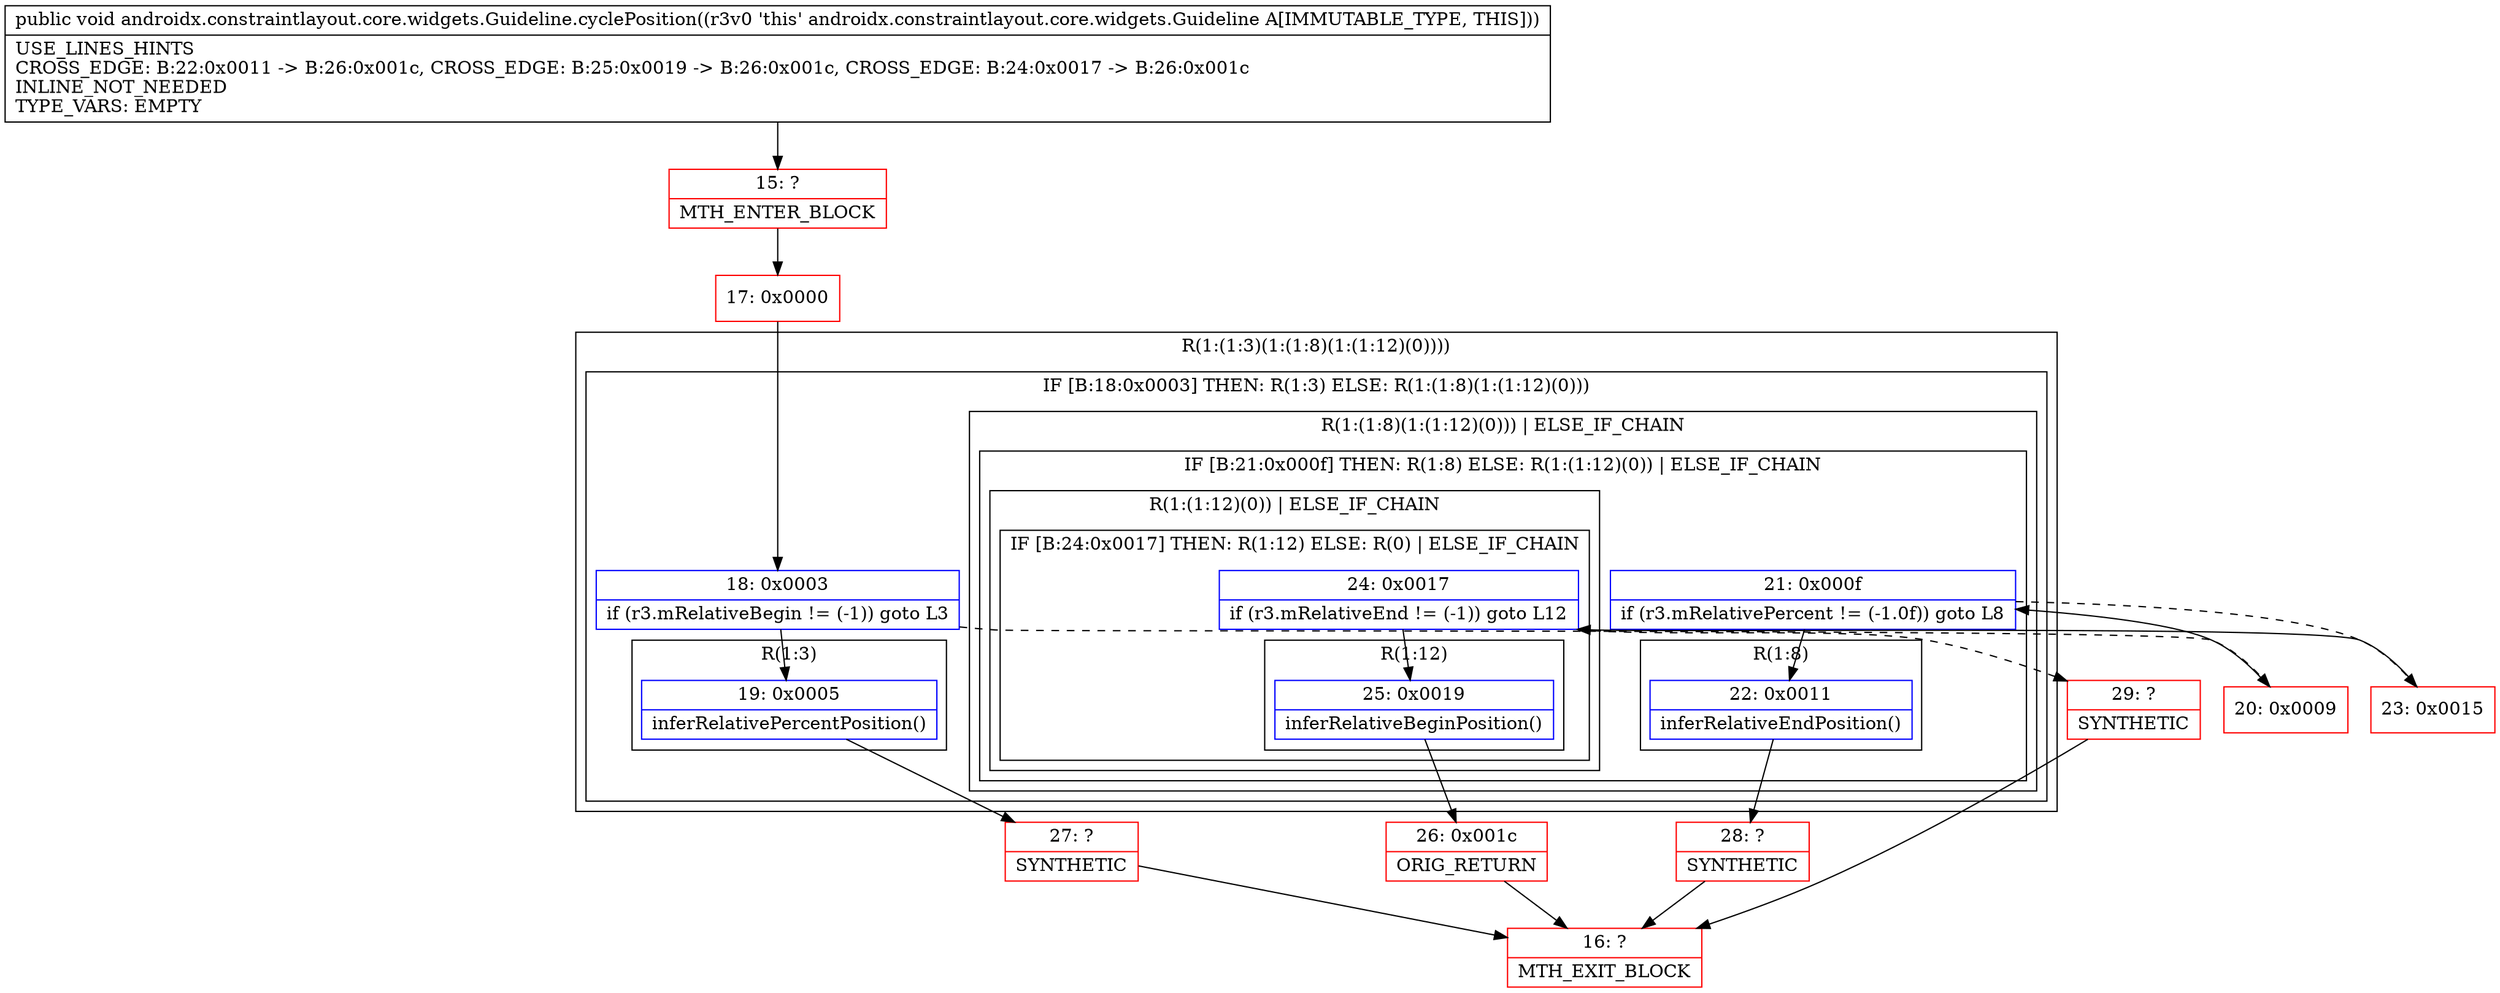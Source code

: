 digraph "CFG forandroidx.constraintlayout.core.widgets.Guideline.cyclePosition()V" {
subgraph cluster_Region_1113959037 {
label = "R(1:(1:3)(1:(1:8)(1:(1:12)(0))))";
node [shape=record,color=blue];
subgraph cluster_IfRegion_517240775 {
label = "IF [B:18:0x0003] THEN: R(1:3) ELSE: R(1:(1:8)(1:(1:12)(0)))";
node [shape=record,color=blue];
Node_18 [shape=record,label="{18\:\ 0x0003|if (r3.mRelativeBegin != (\-1)) goto L3\l}"];
subgraph cluster_Region_1480036532 {
label = "R(1:3)";
node [shape=record,color=blue];
Node_19 [shape=record,label="{19\:\ 0x0005|inferRelativePercentPosition()\l}"];
}
subgraph cluster_Region_85617988 {
label = "R(1:(1:8)(1:(1:12)(0))) | ELSE_IF_CHAIN\l";
node [shape=record,color=blue];
subgraph cluster_IfRegion_1791166936 {
label = "IF [B:21:0x000f] THEN: R(1:8) ELSE: R(1:(1:12)(0)) | ELSE_IF_CHAIN\l";
node [shape=record,color=blue];
Node_21 [shape=record,label="{21\:\ 0x000f|if (r3.mRelativePercent != (\-1.0f)) goto L8\l}"];
subgraph cluster_Region_1469325576 {
label = "R(1:8)";
node [shape=record,color=blue];
Node_22 [shape=record,label="{22\:\ 0x0011|inferRelativeEndPosition()\l}"];
}
subgraph cluster_Region_860006782 {
label = "R(1:(1:12)(0)) | ELSE_IF_CHAIN\l";
node [shape=record,color=blue];
subgraph cluster_IfRegion_1701089823 {
label = "IF [B:24:0x0017] THEN: R(1:12) ELSE: R(0) | ELSE_IF_CHAIN\l";
node [shape=record,color=blue];
Node_24 [shape=record,label="{24\:\ 0x0017|if (r3.mRelativeEnd != (\-1)) goto L12\l}"];
subgraph cluster_Region_396090018 {
label = "R(1:12)";
node [shape=record,color=blue];
Node_25 [shape=record,label="{25\:\ 0x0019|inferRelativeBeginPosition()\l}"];
}
subgraph cluster_Region_1643193656 {
label = "R(0)";
node [shape=record,color=blue];
}
}
}
}
}
}
}
Node_15 [shape=record,color=red,label="{15\:\ ?|MTH_ENTER_BLOCK\l}"];
Node_17 [shape=record,color=red,label="{17\:\ 0x0000}"];
Node_27 [shape=record,color=red,label="{27\:\ ?|SYNTHETIC\l}"];
Node_16 [shape=record,color=red,label="{16\:\ ?|MTH_EXIT_BLOCK\l}"];
Node_20 [shape=record,color=red,label="{20\:\ 0x0009}"];
Node_28 [shape=record,color=red,label="{28\:\ ?|SYNTHETIC\l}"];
Node_23 [shape=record,color=red,label="{23\:\ 0x0015}"];
Node_26 [shape=record,color=red,label="{26\:\ 0x001c|ORIG_RETURN\l}"];
Node_29 [shape=record,color=red,label="{29\:\ ?|SYNTHETIC\l}"];
MethodNode[shape=record,label="{public void androidx.constraintlayout.core.widgets.Guideline.cyclePosition((r3v0 'this' androidx.constraintlayout.core.widgets.Guideline A[IMMUTABLE_TYPE, THIS]))  | USE_LINES_HINTS\lCROSS_EDGE: B:22:0x0011 \-\> B:26:0x001c, CROSS_EDGE: B:25:0x0019 \-\> B:26:0x001c, CROSS_EDGE: B:24:0x0017 \-\> B:26:0x001c\lINLINE_NOT_NEEDED\lTYPE_VARS: EMPTY\l}"];
MethodNode -> Node_15;Node_18 -> Node_19;
Node_18 -> Node_20[style=dashed];
Node_19 -> Node_27;
Node_21 -> Node_22;
Node_21 -> Node_23[style=dashed];
Node_22 -> Node_28;
Node_24 -> Node_25;
Node_24 -> Node_29[style=dashed];
Node_25 -> Node_26;
Node_15 -> Node_17;
Node_17 -> Node_18;
Node_27 -> Node_16;
Node_20 -> Node_21;
Node_28 -> Node_16;
Node_23 -> Node_24;
Node_26 -> Node_16;
Node_29 -> Node_16;
}

